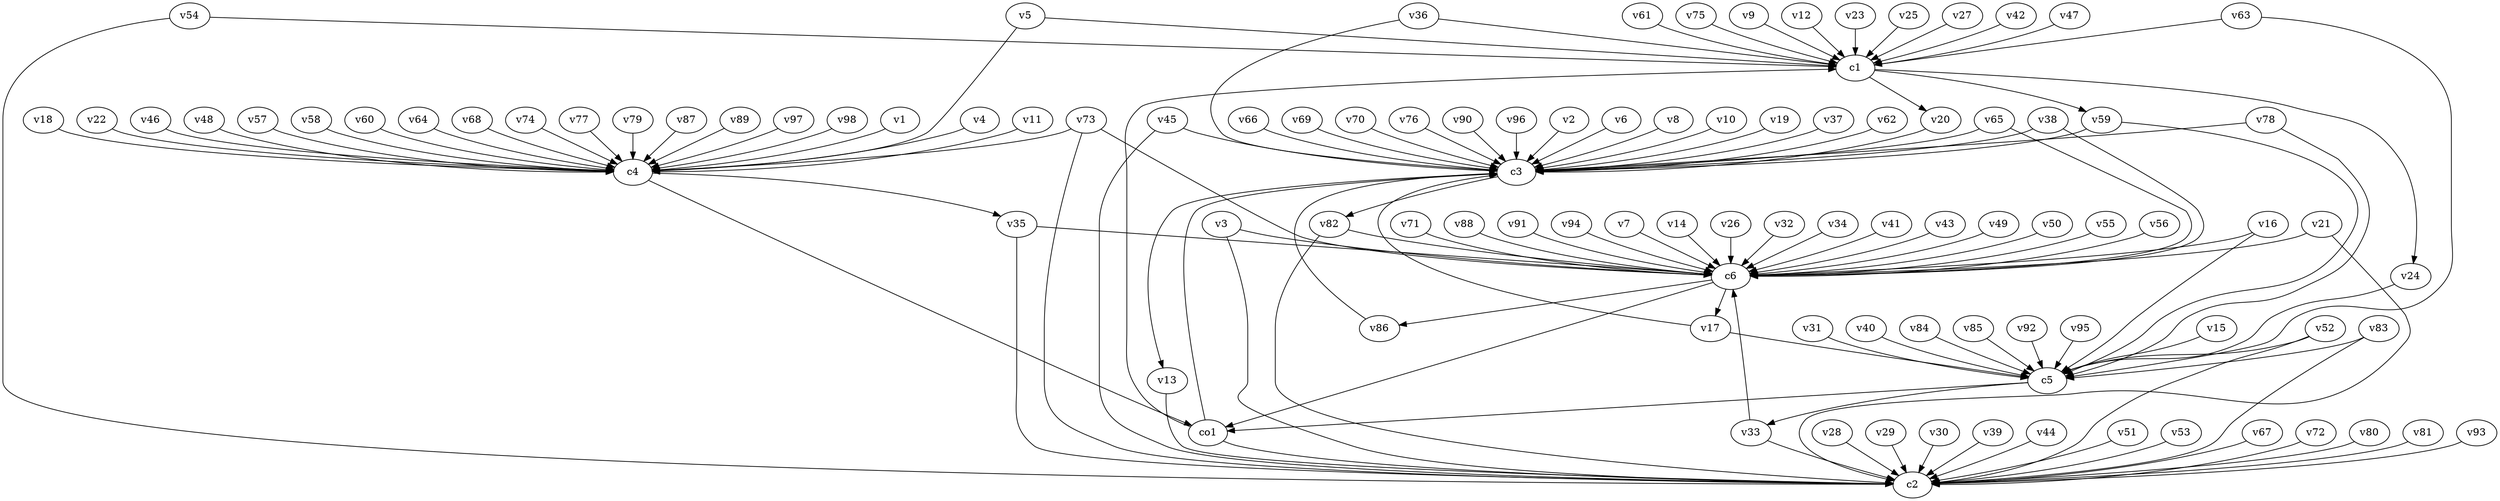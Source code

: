 strict digraph  {
c1;
c2;
c3;
c4;
c5;
c6;
v1;
v2;
v3;
v4;
v5;
v6;
v7;
v8;
v9;
v10;
v11;
v12;
v13;
v14;
v15;
v16;
v17;
v18;
v19;
v20;
v21;
v22;
v23;
v24;
v25;
v26;
v27;
v28;
v29;
v30;
v31;
v32;
v33;
v34;
v35;
v36;
v37;
v38;
v39;
v40;
v41;
v42;
v43;
v44;
v45;
v46;
v47;
v48;
v49;
v50;
v51;
v52;
v53;
v54;
v55;
v56;
v57;
v58;
v59;
v60;
v61;
v62;
v63;
v64;
v65;
v66;
v67;
v68;
v69;
v70;
v71;
v72;
v73;
v74;
v75;
v76;
v77;
v78;
v79;
v80;
v81;
v82;
v83;
v84;
v85;
v86;
v87;
v88;
v89;
v90;
v91;
v92;
v93;
v94;
v95;
v96;
v97;
v98;
co1;
c1 -> v20  [weight=1];
c1 -> v59  [weight=1];
c1 -> v24  [weight=1];
c3 -> v13  [weight=1];
c3 -> v82  [weight=1];
c4 -> v35  [weight=1];
c4 -> co1  [weight=1];
c5 -> co1  [weight=1];
c5 -> v33  [weight=1];
c6 -> co1  [weight=1];
c6 -> v86  [weight=1];
c6 -> v17  [weight=1];
v1 -> c4  [weight=1];
v2 -> c3  [weight=1];
v3 -> c2  [weight=1];
v3 -> c6  [weight=1];
v4 -> c4  [weight=1];
v5 -> c1  [weight=1];
v5 -> c4  [weight=1];
v6 -> c3  [weight=1];
v7 -> c6  [weight=1];
v8 -> c3  [weight=1];
v9 -> c1  [weight=1];
v10 -> c3  [weight=1];
v11 -> c4  [weight=1];
v12 -> c1  [weight=1];
v13 -> c2  [weight=1];
v14 -> c6  [weight=1];
v15 -> c5  [weight=1];
v16 -> c6  [weight=1];
v16 -> c5  [weight=1];
v17 -> c5  [weight=1];
v17 -> c3  [weight=1];
v18 -> c4  [weight=1];
v19 -> c3  [weight=1];
v20 -> c3  [weight=1];
v21 -> c6  [weight=1];
v21 -> c2  [weight=1];
v22 -> c4  [weight=1];
v23 -> c1  [weight=1];
v24 -> c5  [weight=1];
v25 -> c1  [weight=1];
v26 -> c6  [weight=1];
v27 -> c1  [weight=1];
v28 -> c2  [weight=1];
v29 -> c2  [weight=1];
v30 -> c2  [weight=1];
v31 -> c5  [weight=1];
v32 -> c6  [weight=1];
v33 -> c6  [weight=1];
v33 -> c2  [weight=1];
v34 -> c6  [weight=1];
v35 -> c6  [weight=1];
v35 -> c2  [weight=1];
v36 -> c1  [weight=1];
v36 -> c3  [weight=1];
v37 -> c3  [weight=1];
v38 -> c3  [weight=1];
v38 -> c6  [weight=1];
v39 -> c2  [weight=1];
v40 -> c5  [weight=1];
v41 -> c6  [weight=1];
v42 -> c1  [weight=1];
v43 -> c6  [weight=1];
v44 -> c2  [weight=1];
v45 -> c3  [weight=1];
v45 -> c2  [weight=1];
v46 -> c4  [weight=1];
v47 -> c1  [weight=1];
v48 -> c4  [weight=1];
v49 -> c6  [weight=1];
v50 -> c6  [weight=1];
v51 -> c2  [weight=1];
v52 -> c2  [weight=1];
v52 -> c5  [weight=1];
v53 -> c2  [weight=1];
v54 -> c2  [weight=1];
v54 -> c1  [weight=1];
v55 -> c6  [weight=1];
v56 -> c6  [weight=1];
v57 -> c4  [weight=1];
v58 -> c4  [weight=1];
v59 -> c3  [weight=1];
v59 -> c5  [weight=1];
v60 -> c4  [weight=1];
v61 -> c1  [weight=1];
v62 -> c3  [weight=1];
v63 -> c5  [weight=1];
v63 -> c1  [weight=1];
v64 -> c4  [weight=1];
v65 -> c6  [weight=1];
v65 -> c3  [weight=1];
v66 -> c3  [weight=1];
v67 -> c2  [weight=1];
v68 -> c4  [weight=1];
v69 -> c3  [weight=1];
v70 -> c3  [weight=1];
v71 -> c6  [weight=1];
v72 -> c2  [weight=1];
v73 -> c4  [weight=1];
v73 -> c2  [weight=1];
v73 -> c6  [weight=1];
v74 -> c4  [weight=1];
v75 -> c1  [weight=1];
v76 -> c3  [weight=1];
v77 -> c4  [weight=1];
v78 -> c3  [weight=1];
v78 -> c5  [weight=1];
v79 -> c4  [weight=1];
v80 -> c2  [weight=1];
v81 -> c2  [weight=1];
v82 -> c6  [weight=1];
v82 -> c2  [weight=1];
v83 -> c5  [weight=1];
v83 -> c2  [weight=1];
v84 -> c5  [weight=1];
v85 -> c5  [weight=1];
v86 -> c3  [weight=1];
v87 -> c4  [weight=1];
v88 -> c6  [weight=1];
v89 -> c4  [weight=1];
v90 -> c3  [weight=1];
v91 -> c6  [weight=1];
v92 -> c5  [weight=1];
v93 -> c2  [weight=1];
v94 -> c6  [weight=1];
v95 -> c5  [weight=1];
v96 -> c3  [weight=1];
v97 -> c4  [weight=1];
v98 -> c4  [weight=1];
co1 -> c1  [weight=1];
co1 -> c3  [weight=1];
co1 -> c2  [weight=1];
}
